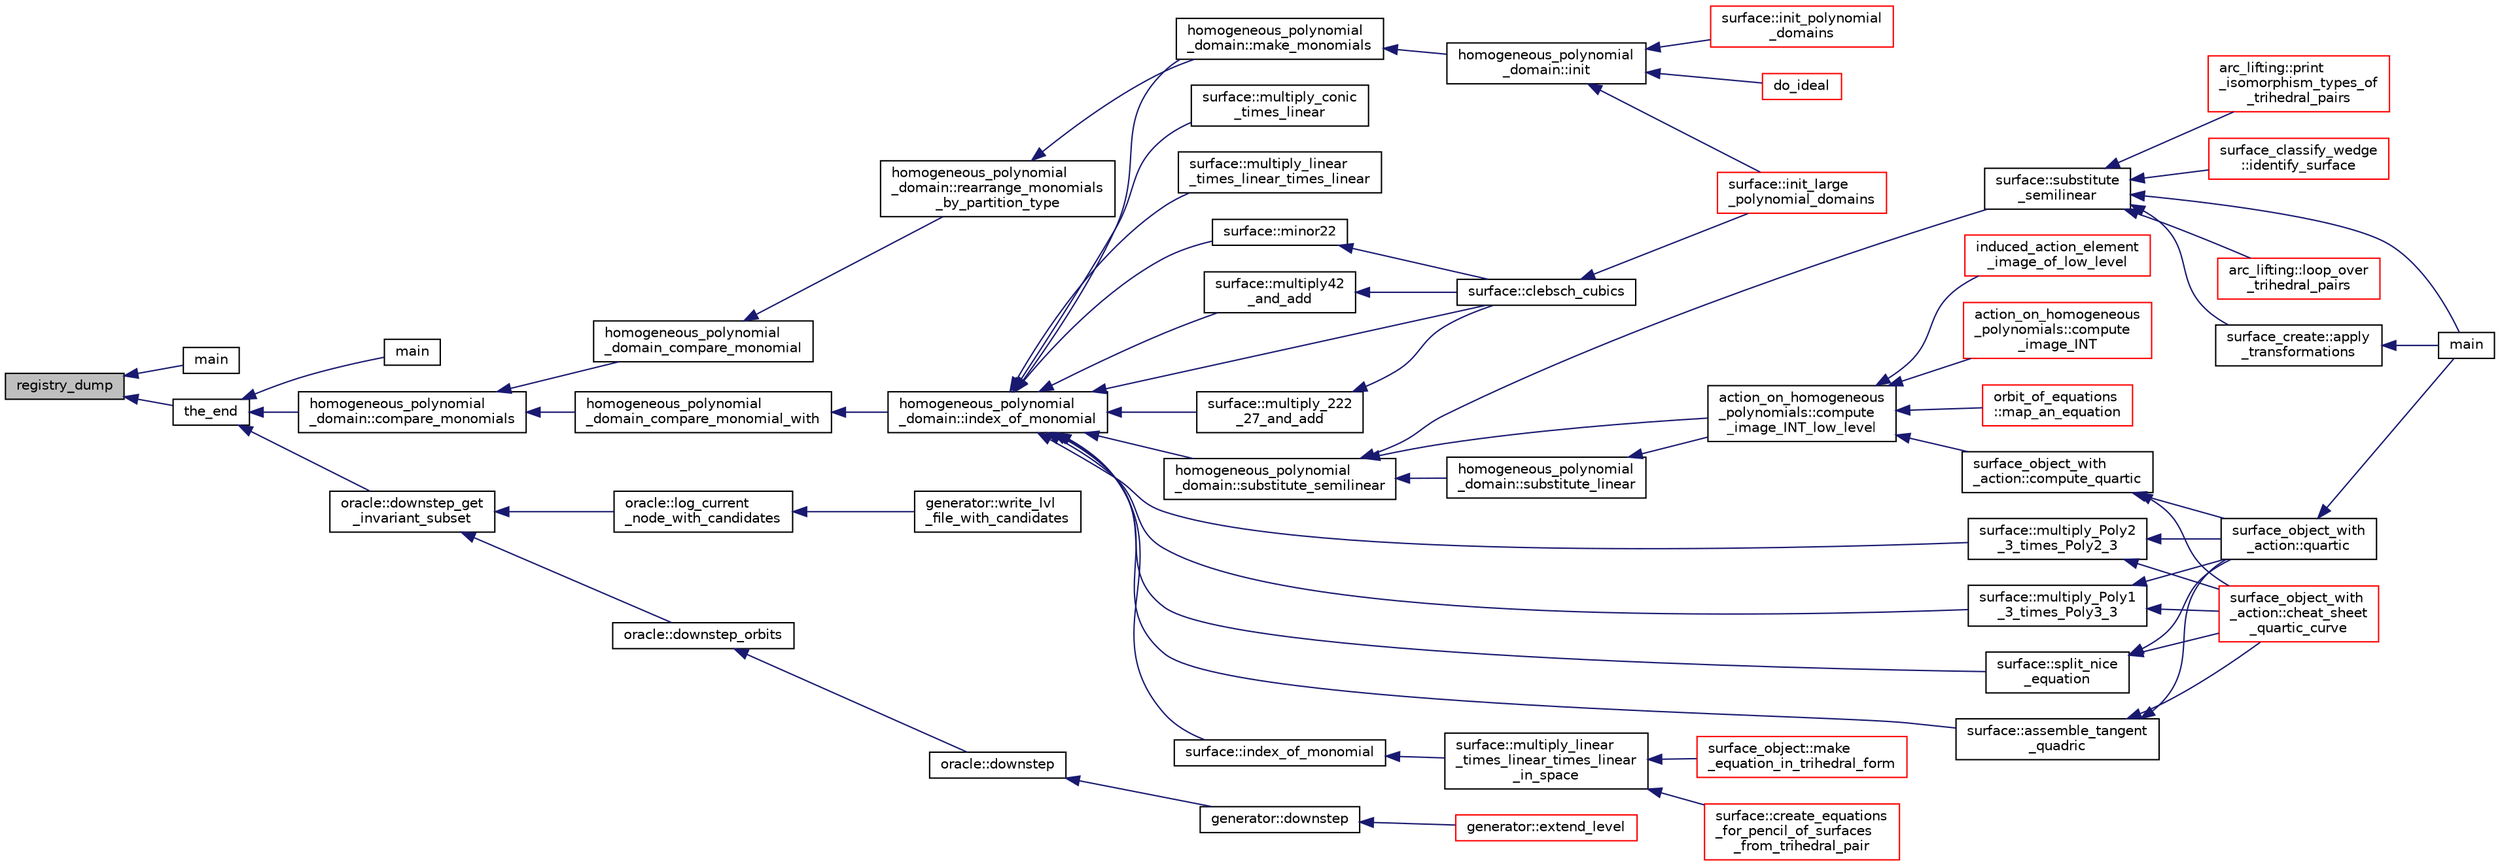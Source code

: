 digraph "registry_dump"
{
  edge [fontname="Helvetica",fontsize="10",labelfontname="Helvetica",labelfontsize="10"];
  node [fontname="Helvetica",fontsize="10",shape=record];
  rankdir="LR";
  Node471 [label="registry_dump",height=0.2,width=0.4,color="black", fillcolor="grey75", style="filled", fontcolor="black"];
  Node471 -> Node472 [dir="back",color="midnightblue",fontsize="10",style="solid",fontname="Helvetica"];
  Node472 [label="main",height=0.2,width=0.4,color="black", fillcolor="white", style="filled",URL="$df/df8/surface__classify_8_c.html#a217dbf8b442f20279ea00b898af96f52"];
  Node471 -> Node473 [dir="back",color="midnightblue",fontsize="10",style="solid",fontname="Helvetica"];
  Node473 [label="the_end",height=0.2,width=0.4,color="black", fillcolor="white", style="filled",URL="$d3/dfb/discreta__global_8_c.html#a3ebbd3ccb665a9f78deaa7408577b60c"];
  Node473 -> Node474 [dir="back",color="midnightblue",fontsize="10",style="solid",fontname="Helvetica"];
  Node474 [label="main",height=0.2,width=0.4,color="black", fillcolor="white", style="filled",URL="$d2/d11/codes_8h.html#a217dbf8b442f20279ea00b898af96f52"];
  Node473 -> Node475 [dir="back",color="midnightblue",fontsize="10",style="solid",fontname="Helvetica"];
  Node475 [label="homogeneous_polynomial\l_domain::compare_monomials",height=0.2,width=0.4,color="black", fillcolor="white", style="filled",URL="$d2/da7/classhomogeneous__polynomial__domain.html#a05c5959cb62502954c9cf93a85b8c019"];
  Node475 -> Node476 [dir="back",color="midnightblue",fontsize="10",style="solid",fontname="Helvetica"];
  Node476 [label="homogeneous_polynomial\l_domain_compare_monomial_with",height=0.2,width=0.4,color="black", fillcolor="white", style="filled",URL="$dd/db5/homogeneous__polynomial__domain_8_c.html#a0a0f8d40815145e0aceceabebad8d63d"];
  Node476 -> Node477 [dir="back",color="midnightblue",fontsize="10",style="solid",fontname="Helvetica"];
  Node477 [label="homogeneous_polynomial\l_domain::index_of_monomial",height=0.2,width=0.4,color="black", fillcolor="white", style="filled",URL="$d2/da7/classhomogeneous__polynomial__domain.html#a3fad3fb2b940014fcfece1cebfbfa3ae"];
  Node477 -> Node478 [dir="back",color="midnightblue",fontsize="10",style="solid",fontname="Helvetica"];
  Node478 [label="homogeneous_polynomial\l_domain::make_monomials",height=0.2,width=0.4,color="black", fillcolor="white", style="filled",URL="$d2/da7/classhomogeneous__polynomial__domain.html#a467ad10c570859dbcf637a43993ceb57"];
  Node478 -> Node479 [dir="back",color="midnightblue",fontsize="10",style="solid",fontname="Helvetica"];
  Node479 [label="homogeneous_polynomial\l_domain::init",height=0.2,width=0.4,color="black", fillcolor="white", style="filled",URL="$d2/da7/classhomogeneous__polynomial__domain.html#ad7d4e08b895afb895147322732228d3a"];
  Node479 -> Node480 [dir="back",color="midnightblue",fontsize="10",style="solid",fontname="Helvetica"];
  Node480 [label="do_ideal",height=0.2,width=0.4,color="red", fillcolor="white", style="filled",URL="$d4/d67/geometry_8h.html#a719f98ff45a1f8cbe0ff10a1954f0893"];
  Node479 -> Node482 [dir="back",color="midnightblue",fontsize="10",style="solid",fontname="Helvetica"];
  Node482 [label="surface::init_polynomial\l_domains",height=0.2,width=0.4,color="red", fillcolor="white", style="filled",URL="$d5/d88/classsurface.html#a1f13f4c6bdc98d14920a2644a52f8bb6"];
  Node479 -> Node488 [dir="back",color="midnightblue",fontsize="10",style="solid",fontname="Helvetica"];
  Node488 [label="surface::init_large\l_polynomial_domains",height=0.2,width=0.4,color="red", fillcolor="white", style="filled",URL="$d5/d88/classsurface.html#a4bed81f2918efe941518ab28d9a695d2"];
  Node477 -> Node489 [dir="back",color="midnightblue",fontsize="10",style="solid",fontname="Helvetica"];
  Node489 [label="homogeneous_polynomial\l_domain::substitute_semilinear",height=0.2,width=0.4,color="black", fillcolor="white", style="filled",URL="$d2/da7/classhomogeneous__polynomial__domain.html#ae16fefaacc3385f9f385d1dd6df7ea4d"];
  Node489 -> Node490 [dir="back",color="midnightblue",fontsize="10",style="solid",fontname="Helvetica"];
  Node490 [label="homogeneous_polynomial\l_domain::substitute_linear",height=0.2,width=0.4,color="black", fillcolor="white", style="filled",URL="$d2/da7/classhomogeneous__polynomial__domain.html#a236cbf545622995b80f5eb10a9f86c31"];
  Node490 -> Node491 [dir="back",color="midnightblue",fontsize="10",style="solid",fontname="Helvetica"];
  Node491 [label="action_on_homogeneous\l_polynomials::compute\l_image_INT_low_level",height=0.2,width=0.4,color="black", fillcolor="white", style="filled",URL="$d5/dd4/classaction__on__homogeneous__polynomials.html#af4370de2c8dcb590c4b186457881f038"];
  Node491 -> Node492 [dir="back",color="midnightblue",fontsize="10",style="solid",fontname="Helvetica"];
  Node492 [label="induced_action_element\l_image_of_low_level",height=0.2,width=0.4,color="red", fillcolor="white", style="filled",URL="$d3/d27/interface_8_c.html#aa4bc5f68829829d9a41223c260c658c5"];
  Node491 -> Node697 [dir="back",color="midnightblue",fontsize="10",style="solid",fontname="Helvetica"];
  Node697 [label="action_on_homogeneous\l_polynomials::compute\l_image_INT",height=0.2,width=0.4,color="red", fillcolor="white", style="filled",URL="$d5/dd4/classaction__on__homogeneous__polynomials.html#a84c216eed330590e9ede771b560869ac"];
  Node491 -> Node699 [dir="back",color="midnightblue",fontsize="10",style="solid",fontname="Helvetica"];
  Node699 [label="surface_object_with\l_action::compute_quartic",height=0.2,width=0.4,color="black", fillcolor="white", style="filled",URL="$db/d28/classsurface__object__with__action.html#a81b56bce88b110aa6b38cfd4dce46122"];
  Node699 -> Node700 [dir="back",color="midnightblue",fontsize="10",style="solid",fontname="Helvetica"];
  Node700 [label="surface_object_with\l_action::quartic",height=0.2,width=0.4,color="black", fillcolor="white", style="filled",URL="$db/d28/classsurface__object__with__action.html#a0143b698eb050332a79ed95f7d274ada"];
  Node700 -> Node487 [dir="back",color="midnightblue",fontsize="10",style="solid",fontname="Helvetica"];
  Node487 [label="main",height=0.2,width=0.4,color="black", fillcolor="white", style="filled",URL="$d2/dfa/create__surface__main_8_c.html#a217dbf8b442f20279ea00b898af96f52"];
  Node699 -> Node701 [dir="back",color="midnightblue",fontsize="10",style="solid",fontname="Helvetica"];
  Node701 [label="surface_object_with\l_action::cheat_sheet\l_quartic_curve",height=0.2,width=0.4,color="red", fillcolor="white", style="filled",URL="$db/d28/classsurface__object__with__action.html#a7f42e37fc76dd9b6b113e35c2b886b36"];
  Node491 -> Node703 [dir="back",color="midnightblue",fontsize="10",style="solid",fontname="Helvetica"];
  Node703 [label="orbit_of_equations\l::map_an_equation",height=0.2,width=0.4,color="red", fillcolor="white", style="filled",URL="$dd/d23/classorbit__of__equations.html#a2e38752d8c03f4284edce9c6da70b956"];
  Node489 -> Node708 [dir="back",color="midnightblue",fontsize="10",style="solid",fontname="Helvetica"];
  Node708 [label="surface::substitute\l_semilinear",height=0.2,width=0.4,color="black", fillcolor="white", style="filled",URL="$d5/d88/classsurface.html#a7b34e4c561adbe664a4b0ba6711df457"];
  Node708 -> Node487 [dir="back",color="midnightblue",fontsize="10",style="solid",fontname="Helvetica"];
  Node708 -> Node709 [dir="back",color="midnightblue",fontsize="10",style="solid",fontname="Helvetica"];
  Node709 [label="arc_lifting::loop_over\l_trihedral_pairs",height=0.2,width=0.4,color="red", fillcolor="white", style="filled",URL="$dc/db7/classarc__lifting.html#a30126f5ed4126d604c191aa4d1f7505a"];
  Node708 -> Node713 [dir="back",color="midnightblue",fontsize="10",style="solid",fontname="Helvetica"];
  Node713 [label="arc_lifting::print\l_isomorphism_types_of\l_trihedral_pairs",height=0.2,width=0.4,color="red", fillcolor="white", style="filled",URL="$dc/db7/classarc__lifting.html#ac2ea90f2acf97c870a7f46f7b125b8b7"];
  Node708 -> Node715 [dir="back",color="midnightblue",fontsize="10",style="solid",fontname="Helvetica"];
  Node715 [label="surface_classify_wedge\l::identify_surface",height=0.2,width=0.4,color="red", fillcolor="white", style="filled",URL="$d7/d5c/classsurface__classify__wedge.html#a0ee820a0324434792bd5362b4606de80"];
  Node708 -> Node717 [dir="back",color="midnightblue",fontsize="10",style="solid",fontname="Helvetica"];
  Node717 [label="surface_create::apply\l_transformations",height=0.2,width=0.4,color="black", fillcolor="white", style="filled",URL="$de/da4/classsurface__create.html#a880646331f352cb7112dbd4c56e5ac57"];
  Node717 -> Node487 [dir="back",color="midnightblue",fontsize="10",style="solid",fontname="Helvetica"];
  Node489 -> Node491 [dir="back",color="midnightblue",fontsize="10",style="solid",fontname="Helvetica"];
  Node477 -> Node718 [dir="back",color="midnightblue",fontsize="10",style="solid",fontname="Helvetica"];
  Node718 [label="surface::index_of_monomial",height=0.2,width=0.4,color="black", fillcolor="white", style="filled",URL="$d5/d88/classsurface.html#a121f8ba1f05712475aa758f7152f4ce5"];
  Node718 -> Node719 [dir="back",color="midnightblue",fontsize="10",style="solid",fontname="Helvetica"];
  Node719 [label="surface::multiply_linear\l_times_linear_times_linear\l_in_space",height=0.2,width=0.4,color="black", fillcolor="white", style="filled",URL="$d5/d88/classsurface.html#abcbac4f9bd652897db85be7bf17abf62"];
  Node719 -> Node720 [dir="back",color="midnightblue",fontsize="10",style="solid",fontname="Helvetica"];
  Node720 [label="surface::create_equations\l_for_pencil_of_surfaces\l_from_trihedral_pair",height=0.2,width=0.4,color="red", fillcolor="white", style="filled",URL="$d5/d88/classsurface.html#a3bdfac2b8808cb00eb11e54d38e45039"];
  Node719 -> Node723 [dir="back",color="midnightblue",fontsize="10",style="solid",fontname="Helvetica"];
  Node723 [label="surface_object::make\l_equation_in_trihedral_form",height=0.2,width=0.4,color="red", fillcolor="white", style="filled",URL="$df/df8/classsurface__object.html#a27fe2b23c959d65da1c1cac88a38ca08"];
  Node477 -> Node728 [dir="back",color="midnightblue",fontsize="10",style="solid",fontname="Helvetica"];
  Node728 [label="surface::multiply_conic\l_times_linear",height=0.2,width=0.4,color="black", fillcolor="white", style="filled",URL="$d5/d88/classsurface.html#a916614262f53278058e7108aeaf145dc"];
  Node477 -> Node729 [dir="back",color="midnightblue",fontsize="10",style="solid",fontname="Helvetica"];
  Node729 [label="surface::multiply_linear\l_times_linear_times_linear",height=0.2,width=0.4,color="black", fillcolor="white", style="filled",URL="$d5/d88/classsurface.html#a452f6857968bb85f49f2f204680fb8e5"];
  Node477 -> Node730 [dir="back",color="midnightblue",fontsize="10",style="solid",fontname="Helvetica"];
  Node730 [label="surface::multiply_Poly2\l_3_times_Poly2_3",height=0.2,width=0.4,color="black", fillcolor="white", style="filled",URL="$d5/d88/classsurface.html#adb65ce8845726835c206e4476f5a80d3"];
  Node730 -> Node700 [dir="back",color="midnightblue",fontsize="10",style="solid",fontname="Helvetica"];
  Node730 -> Node701 [dir="back",color="midnightblue",fontsize="10",style="solid",fontname="Helvetica"];
  Node477 -> Node731 [dir="back",color="midnightblue",fontsize="10",style="solid",fontname="Helvetica"];
  Node731 [label="surface::multiply_Poly1\l_3_times_Poly3_3",height=0.2,width=0.4,color="black", fillcolor="white", style="filled",URL="$d5/d88/classsurface.html#a917115f60a2e692c83431909e504dfd9"];
  Node731 -> Node700 [dir="back",color="midnightblue",fontsize="10",style="solid",fontname="Helvetica"];
  Node731 -> Node701 [dir="back",color="midnightblue",fontsize="10",style="solid",fontname="Helvetica"];
  Node477 -> Node732 [dir="back",color="midnightblue",fontsize="10",style="solid",fontname="Helvetica"];
  Node732 [label="surface::clebsch_cubics",height=0.2,width=0.4,color="black", fillcolor="white", style="filled",URL="$d5/d88/classsurface.html#aac49a34b771fffc48f3650861c3684ab"];
  Node732 -> Node488 [dir="back",color="midnightblue",fontsize="10",style="solid",fontname="Helvetica"];
  Node477 -> Node733 [dir="back",color="midnightblue",fontsize="10",style="solid",fontname="Helvetica"];
  Node733 [label="surface::multiply_222\l_27_and_add",height=0.2,width=0.4,color="black", fillcolor="white", style="filled",URL="$d5/d88/classsurface.html#ae55d550aa63616f48c1b6348ae0fdfab"];
  Node733 -> Node732 [dir="back",color="midnightblue",fontsize="10",style="solid",fontname="Helvetica"];
  Node477 -> Node734 [dir="back",color="midnightblue",fontsize="10",style="solid",fontname="Helvetica"];
  Node734 [label="surface::minor22",height=0.2,width=0.4,color="black", fillcolor="white", style="filled",URL="$d5/d88/classsurface.html#a92bcacad9efa59d8a6afc68d5b3312f9"];
  Node734 -> Node732 [dir="back",color="midnightblue",fontsize="10",style="solid",fontname="Helvetica"];
  Node477 -> Node735 [dir="back",color="midnightblue",fontsize="10",style="solid",fontname="Helvetica"];
  Node735 [label="surface::multiply42\l_and_add",height=0.2,width=0.4,color="black", fillcolor="white", style="filled",URL="$d5/d88/classsurface.html#a3556917614250f9150bdf69f525a18d2"];
  Node735 -> Node732 [dir="back",color="midnightblue",fontsize="10",style="solid",fontname="Helvetica"];
  Node477 -> Node736 [dir="back",color="midnightblue",fontsize="10",style="solid",fontname="Helvetica"];
  Node736 [label="surface::split_nice\l_equation",height=0.2,width=0.4,color="black", fillcolor="white", style="filled",URL="$d5/d88/classsurface.html#a5d670fff3513ca4261aeb0fe95b6771c"];
  Node736 -> Node700 [dir="back",color="midnightblue",fontsize="10",style="solid",fontname="Helvetica"];
  Node736 -> Node701 [dir="back",color="midnightblue",fontsize="10",style="solid",fontname="Helvetica"];
  Node477 -> Node737 [dir="back",color="midnightblue",fontsize="10",style="solid",fontname="Helvetica"];
  Node737 [label="surface::assemble_tangent\l_quadric",height=0.2,width=0.4,color="black", fillcolor="white", style="filled",URL="$d5/d88/classsurface.html#ae14b94847bf8bd92bc6af58b31884cdc"];
  Node737 -> Node700 [dir="back",color="midnightblue",fontsize="10",style="solid",fontname="Helvetica"];
  Node737 -> Node701 [dir="back",color="midnightblue",fontsize="10",style="solid",fontname="Helvetica"];
  Node475 -> Node738 [dir="back",color="midnightblue",fontsize="10",style="solid",fontname="Helvetica"];
  Node738 [label="homogeneous_polynomial\l_domain_compare_monomial",height=0.2,width=0.4,color="black", fillcolor="white", style="filled",URL="$dd/db5/homogeneous__polynomial__domain_8_c.html#aeeedb1f60479ef2d28468b061b654113"];
  Node738 -> Node739 [dir="back",color="midnightblue",fontsize="10",style="solid",fontname="Helvetica"];
  Node739 [label="homogeneous_polynomial\l_domain::rearrange_monomials\l_by_partition_type",height=0.2,width=0.4,color="black", fillcolor="white", style="filled",URL="$d2/da7/classhomogeneous__polynomial__domain.html#af774250d5c1bd555c0ea55f2aaafad10"];
  Node739 -> Node478 [dir="back",color="midnightblue",fontsize="10",style="solid",fontname="Helvetica"];
  Node473 -> Node740 [dir="back",color="midnightblue",fontsize="10",style="solid",fontname="Helvetica"];
  Node740 [label="oracle::downstep_get\l_invariant_subset",height=0.2,width=0.4,color="black", fillcolor="white", style="filled",URL="$d7/da7/classoracle.html#ae2540e94ee617a407069f976739cfd71"];
  Node740 -> Node741 [dir="back",color="midnightblue",fontsize="10",style="solid",fontname="Helvetica"];
  Node741 [label="oracle::log_current\l_node_with_candidates",height=0.2,width=0.4,color="black", fillcolor="white", style="filled",URL="$d7/da7/classoracle.html#af54e0dc5a80b11489a5335006f33ca63"];
  Node741 -> Node742 [dir="back",color="midnightblue",fontsize="10",style="solid",fontname="Helvetica"];
  Node742 [label="generator::write_lvl\l_file_with_candidates",height=0.2,width=0.4,color="black", fillcolor="white", style="filled",URL="$d7/d73/classgenerator.html#af3de7a4ba5e1075faa23d47d4c31ca55"];
  Node740 -> Node626 [dir="back",color="midnightblue",fontsize="10",style="solid",fontname="Helvetica"];
  Node626 [label="oracle::downstep_orbits",height=0.2,width=0.4,color="black", fillcolor="white", style="filled",URL="$d7/da7/classoracle.html#a65ea623f3a7b2e3dba4e29638207bc53"];
  Node626 -> Node627 [dir="back",color="midnightblue",fontsize="10",style="solid",fontname="Helvetica"];
  Node627 [label="oracle::downstep",height=0.2,width=0.4,color="black", fillcolor="white", style="filled",URL="$d7/da7/classoracle.html#a4fbc6710b45e5af5c2fb5bc3aa6d3bb1"];
  Node627 -> Node574 [dir="back",color="midnightblue",fontsize="10",style="solid",fontname="Helvetica"];
  Node574 [label="generator::downstep",height=0.2,width=0.4,color="black", fillcolor="white", style="filled",URL="$d7/d73/classgenerator.html#ad90bc284af0b5f5beae960a0bd7a5b43"];
  Node574 -> Node512 [dir="back",color="midnightblue",fontsize="10",style="solid",fontname="Helvetica"];
  Node512 [label="generator::extend_level",height=0.2,width=0.4,color="red", fillcolor="white", style="filled",URL="$d7/d73/classgenerator.html#a91b84d80ccec0cd2136bc221c30e0f8e"];
}
